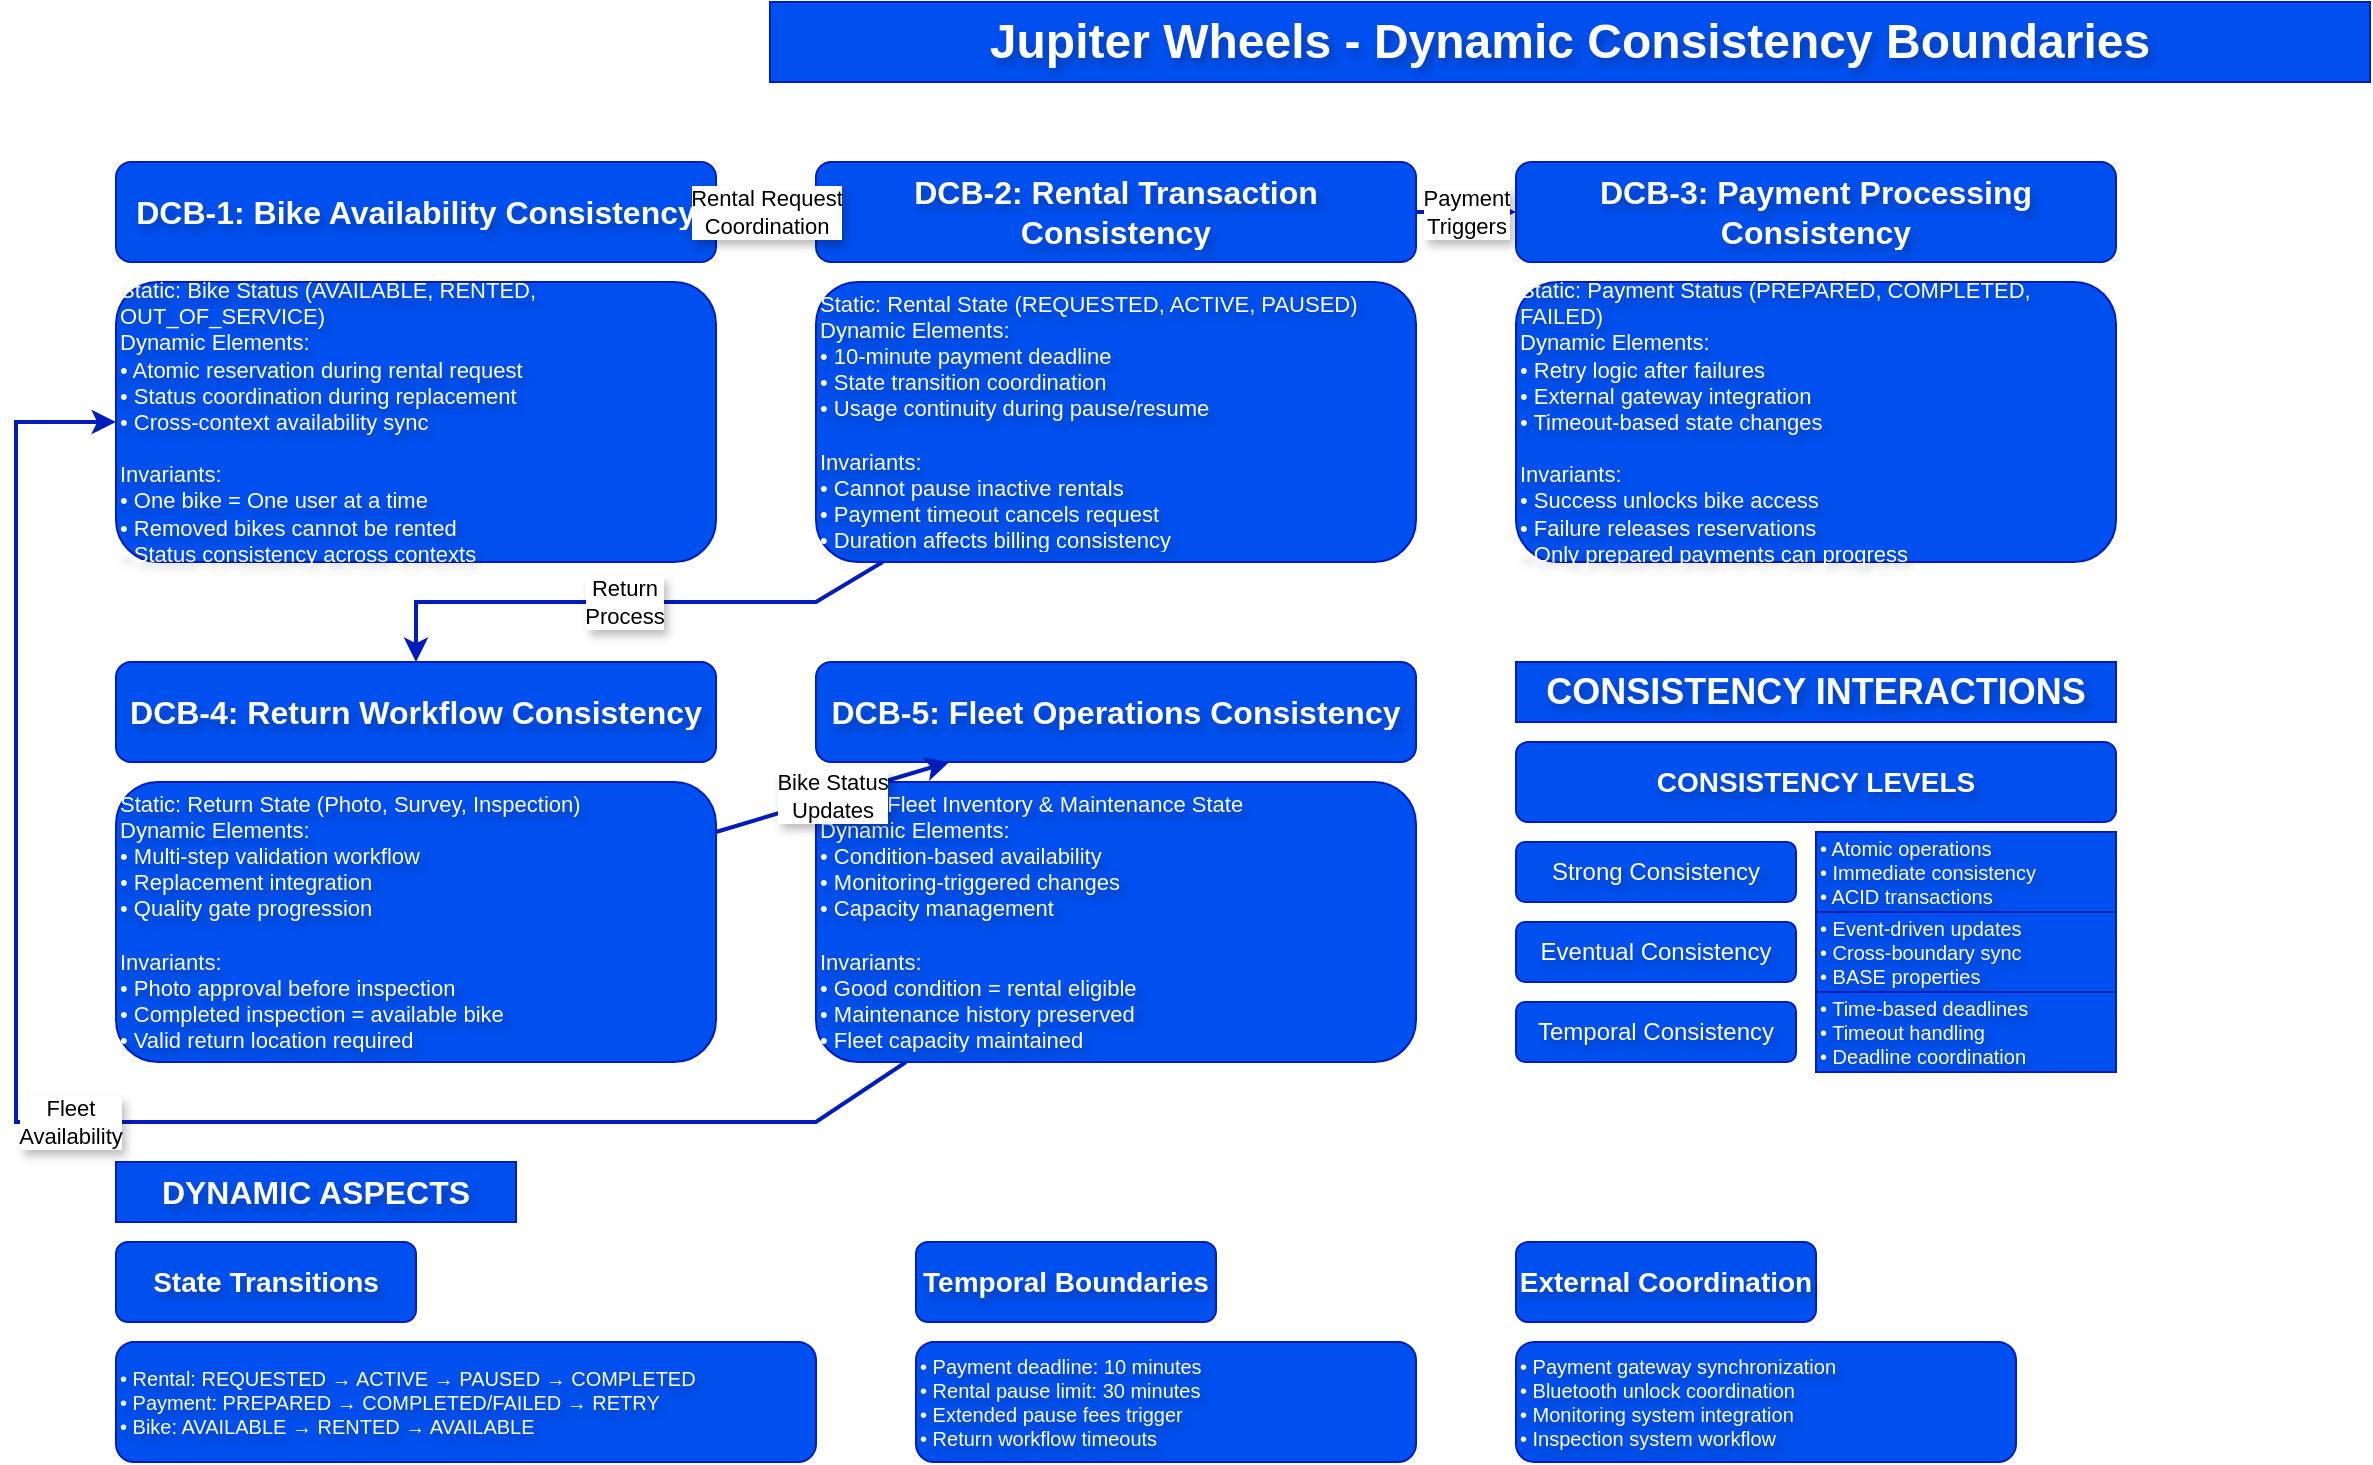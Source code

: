 <mxfile version="28.2.7">
  <diagram id="XS-wpbxGZWswODQf4VbH" name="Page-1">
    <mxGraphModel dx="1155" dy="846" grid="1" gridSize="10" guides="1" tooltips="1" connect="1" arrows="1" fold="1" page="1" pageScale="1" pageWidth="1654" pageHeight="2339" math="0" shadow="0">
      <root>
        <mxCell id="0" />
        <mxCell id="1" parent="0" />
        <mxCell id="title" value="Jupiter Wheels - Dynamic Consistency Boundaries" style="text;html=1;strokeColor=#001DBC;fillColor=#0050ef;align=center;verticalAlign=middle;whiteSpace=wrap;rounded=0;fontSize=24;fontStyle=1;fontColor=#ffffff;textShadow=1;" parent="1" vertex="1">
          <mxGeometry x="427" y="20" width="800" height="40" as="geometry" />
        </mxCell>
        <mxCell id="dcb1" value="DCB-1: Bike Availability Consistency" style="rounded=1;whiteSpace=wrap;html=1;fillColor=#0050ef;strokeColor=#001DBC;fontSize=16;fontStyle=1;fontColor=#ffffff;textShadow=1;" parent="1" vertex="1">
          <mxGeometry x="100" y="100" width="300" height="50" as="geometry" />
        </mxCell>
        <mxCell id="dcb1_details" value="Static: Bike Status (AVAILABLE, RENTED, OUT_OF_SERVICE)&#xa;Dynamic Elements:&#xa;• Atomic reservation during rental request&#xa;• Status coordination during replacement&#xa;• Cross-context availability sync&#xa;&#xa;Invariants:&#xa;• One bike = One user at a time&#xa;• Removed bikes cannot be rented&#xa;• Status consistency across contexts" style="rounded=1;whiteSpace=wrap;html=1;fillColor=#0050ef;strokeColor=#001DBC;fontSize=11;align=left;fontColor=#ffffff;textShadow=1;" parent="1" vertex="1">
          <mxGeometry x="100" y="160" width="300" height="140" as="geometry" />
        </mxCell>
        <mxCell id="dcb2" value="DCB-2: Rental Transaction Consistency" style="rounded=1;whiteSpace=wrap;html=1;fillColor=#0050ef;strokeColor=#001DBC;fontSize=16;fontStyle=1;fontColor=#ffffff;textShadow=1;" parent="1" vertex="1">
          <mxGeometry x="450" y="100" width="300" height="50" as="geometry" />
        </mxCell>
        <mxCell id="dcb2_details" value="Static: Rental State (REQUESTED, ACTIVE, PAUSED)&#xa;Dynamic Elements:&#xa;• 10-minute payment deadline&#xa;• State transition coordination&#xa;• Usage continuity during pause/resume&#xa;&#xa;Invariants:&#xa;• Cannot pause inactive rentals&#xa;• Payment timeout cancels request&#xa;• Duration affects billing consistency" style="rounded=1;whiteSpace=wrap;html=1;fillColor=#0050ef;strokeColor=#001DBC;fontSize=11;align=left;fontColor=#ffffff;textShadow=1;" parent="1" vertex="1">
          <mxGeometry x="450" y="160" width="300" height="140" as="geometry" />
        </mxCell>
        <mxCell id="dcb3" value="DCB-3: Payment Processing Consistency" style="rounded=1;whiteSpace=wrap;html=1;fillColor=#0050ef;strokeColor=#001DBC;fontSize=16;fontStyle=1;fontColor=#ffffff;textShadow=1;" parent="1" vertex="1">
          <mxGeometry x="800" y="100" width="300" height="50" as="geometry" />
        </mxCell>
        <mxCell id="dcb3_details" value="Static: Payment Status (PREPARED, COMPLETED, FAILED)&#xa;Dynamic Elements:&#xa;• Retry logic after failures&#xa;• External gateway integration&#xa;• Timeout-based state changes&#xa;&#xa;Invariants:&#xa;• Success unlocks bike access&#xa;• Failure releases reservations&#xa;• Only prepared payments can progress" style="rounded=1;whiteSpace=wrap;html=1;fillColor=#0050ef;strokeColor=#001DBC;fontSize=11;align=left;fontColor=#ffffff;textShadow=1;" parent="1" vertex="1">
          <mxGeometry x="800" y="160" width="300" height="140" as="geometry" />
        </mxCell>
        <mxCell id="dcb4" value="DCB-4: Return Workflow Consistency" style="rounded=1;whiteSpace=wrap;html=1;fillColor=#0050ef;strokeColor=#001DBC;fontSize=16;fontStyle=1;fontColor=#ffffff;textShadow=1;" parent="1" vertex="1">
          <mxGeometry x="100" y="350" width="300" height="50" as="geometry" />
        </mxCell>
        <mxCell id="dcb4_details" value="Static: Return State (Photo, Survey, Inspection)&#xa;Dynamic Elements:&#xa;• Multi-step validation workflow&#xa;• Replacement integration&#xa;• Quality gate progression&#xa;&#xa;Invariants:&#xa;• Photo approval before inspection&#xa;• Completed inspection = available bike&#xa;• Valid return location required" style="rounded=1;whiteSpace=wrap;html=1;fillColor=#0050ef;strokeColor=#001DBC;fontSize=11;align=left;fontColor=#ffffff;textShadow=1;" parent="1" vertex="1">
          <mxGeometry x="100" y="410" width="300" height="140" as="geometry" />
        </mxCell>
        <mxCell id="dcb5" value="DCB-5: Fleet Operations Consistency" style="rounded=1;whiteSpace=wrap;html=1;fillColor=#0050ef;strokeColor=#001DBC;fontSize=16;fontStyle=1;fontColor=#ffffff;textShadow=1;" parent="1" vertex="1">
          <mxGeometry x="450" y="350" width="300" height="50" as="geometry" />
        </mxCell>
        <mxCell id="dcb5_details" value="Static: Fleet Inventory &amp; Maintenance State&#xa;Dynamic Elements:&#xa;• Condition-based availability&#xa;• Monitoring-triggered changes&#xa;• Capacity management&#xa;&#xa;Invariants:&#xa;• Good condition = rental eligible&#xa;• Maintenance history preserved&#xa;• Fleet capacity maintained" style="rounded=1;whiteSpace=wrap;html=1;fillColor=#0050ef;strokeColor=#001DBC;fontSize=11;align=left;fontColor=#ffffff;textShadow=1;" parent="1" vertex="1">
          <mxGeometry x="450" y="410" width="300" height="140" as="geometry" />
        </mxCell>
        <mxCell id="interactions_title" value="CONSISTENCY INTERACTIONS" style="text;html=1;strokeColor=#001DBC;fillColor=#0050ef;align=center;verticalAlign=middle;whiteSpace=wrap;rounded=0;fontSize=18;fontStyle=1;fontColor=#ffffff;textShadow=1;" parent="1" vertex="1">
          <mxGeometry x="800" y="350" width="300" height="30" as="geometry" />
        </mxCell>
        <mxCell id="arrow1" value="Rental Request&#xa;Coordination" style="endArrow=classic;html=1;rounded=0;strokeColor=#001DBC;strokeWidth=2;fillColor=#0050ef;textShadow=1;" parent="1" source="dcb1" target="dcb2" edge="1">
          <mxGeometry width="50" height="50" relative="1" as="geometry">
            <mxPoint x="400" y="125" as="sourcePoint" />
            <mxPoint x="450" y="125" as="targetPoint" />
          </mxGeometry>
        </mxCell>
        <mxCell id="arrow2" value="Payment&#xa;Triggers" style="endArrow=classic;html=1;rounded=0;strokeColor=#001DBC;strokeWidth=2;fillColor=#0050ef;textShadow=1;" parent="1" source="dcb2" target="dcb3" edge="1">
          <mxGeometry width="50" height="50" relative="1" as="geometry">
            <mxPoint x="750" y="125" as="sourcePoint" />
            <mxPoint x="800" y="125" as="targetPoint" />
          </mxGeometry>
        </mxCell>
        <mxCell id="arrow3" value="Return&#xa;Process" style="endArrow=classic;html=1;rounded=0;strokeColor=#001DBC;strokeWidth=2;fillColor=#0050ef;textShadow=1;" parent="1" source="dcb2_details" target="dcb4" edge="1">
          <mxGeometry width="50" height="50" relative="1" as="geometry">
            <mxPoint x="450" y="300" as="sourcePoint" />
            <mxPoint x="300" y="350" as="targetPoint" />
            <Array as="points">
              <mxPoint x="450" y="320" />
              <mxPoint x="250" y="320" />
            </Array>
          </mxGeometry>
        </mxCell>
        <mxCell id="arrow4" value="Bike Status&#xa;Updates" style="endArrow=classic;html=1;rounded=0;strokeColor=#001DBC;strokeWidth=2;fillColor=#0050ef;textShadow=1;" parent="1" source="dcb4_details" target="dcb5" edge="1">
          <mxGeometry width="50" height="50" relative="1" as="geometry">
            <mxPoint x="400" y="480" as="sourcePoint" />
            <mxPoint x="450" y="480" as="targetPoint" />
          </mxGeometry>
        </mxCell>
        <mxCell id="arrow5" value="Fleet&#xa;Availability" style="endArrow=classic;html=1;rounded=0;strokeColor=#001DBC;strokeWidth=2;fillColor=#0050ef;textShadow=1;" parent="1" source="dcb5_details" target="dcb1_details" edge="1">
          <mxGeometry width="50" height="50" relative="1" as="geometry">
            <mxPoint x="450" y="480" as="sourcePoint" />
            <mxPoint x="250" y="300" as="targetPoint" />
            <Array as="points">
              <mxPoint x="450" y="580" />
              <mxPoint x="50" y="580" />
              <mxPoint x="50" y="230" />
            </Array>
          </mxGeometry>
        </mxCell>
        <mxCell id="legend_title" value="CONSISTENCY LEVELS" style="rounded=1;whiteSpace=wrap;html=1;fillColor=#0050ef;strokeColor=#001DBC;fontSize=14;fontStyle=1;fontColor=#ffffff;textShadow=1;" parent="1" vertex="1">
          <mxGeometry x="800" y="390" width="300" height="40" as="geometry" />
        </mxCell>
        <mxCell id="strong_consistency" value="Strong Consistency" style="rounded=1;whiteSpace=wrap;html=1;fillColor=#0050ef;strokeColor=#001DBC;fontSize=12;fontColor=#ffffff;textShadow=1;" parent="1" vertex="1">
          <mxGeometry x="800" y="440" width="140" height="30" as="geometry" />
        </mxCell>
        <mxCell id="strong_desc" value="• Atomic operations&#xa;• Immediate consistency&#xa;• ACID transactions" style="rounded=0;whiteSpace=wrap;html=1;fillColor=#0050ef;strokeColor=#001DBC;fontSize=10;align=left;fontColor=#ffffff;textShadow=1;" parent="1" vertex="1">
          <mxGeometry x="950" y="435" width="150" height="40" as="geometry" />
        </mxCell>
        <mxCell id="eventual_consistency" value="Eventual Consistency" style="rounded=1;whiteSpace=wrap;html=1;fillColor=#0050ef;strokeColor=#001DBC;fontSize=12;fontColor=#ffffff;textShadow=1;" parent="1" vertex="1">
          <mxGeometry x="800" y="480" width="140" height="30" as="geometry" />
        </mxCell>
        <mxCell id="eventual_desc" value="• Event-driven updates&#xa;• Cross-boundary sync&#xa;• BASE properties" style="rounded=0;whiteSpace=wrap;html=1;fillColor=#0050ef;strokeColor=#001DBC;fontSize=10;align=left;fontColor=#ffffff;textShadow=1;" parent="1" vertex="1">
          <mxGeometry x="950" y="475" width="150" height="40" as="geometry" />
        </mxCell>
        <mxCell id="temporal_consistency" value="Temporal Consistency" style="rounded=1;whiteSpace=wrap;html=1;fillColor=#0050ef;strokeColor=#001DBC;fontSize=12;fontColor=#ffffff;textShadow=1;" parent="1" vertex="1">
          <mxGeometry x="800" y="520" width="140" height="30" as="geometry" />
        </mxCell>
        <mxCell id="temporal_desc" value="• Time-based deadlines&#xa;• Timeout handling&#xa;• Deadline coordination" style="rounded=0;whiteSpace=wrap;html=1;fillColor=#0050ef;strokeColor=#001DBC;fontSize=10;align=left;fontColor=#ffffff;textShadow=1;" parent="1" vertex="1">
          <mxGeometry x="950" y="515" width="150" height="40" as="geometry" />
        </mxCell>
        <mxCell id="dynamic_title" value="DYNAMIC ASPECTS" style="text;html=1;strokeColor=#001DBC;fillColor=#0050ef;align=center;verticalAlign=middle;whiteSpace=wrap;rounded=0;fontSize=16;fontStyle=1;fontColor=#ffffff;textShadow=1;" parent="1" vertex="1">
          <mxGeometry x="100" y="600" width="200" height="30" as="geometry" />
        </mxCell>
        <mxCell id="state_transitions" value="State Transitions" style="rounded=1;whiteSpace=wrap;html=1;fillColor=#0050ef;strokeColor=#001DBC;fontSize=14;fontStyle=1;fontColor=#ffffff;textShadow=1;" parent="1" vertex="1">
          <mxGeometry x="100" y="640" width="150" height="40" as="geometry" />
        </mxCell>
        <mxCell id="state_desc" value="• Rental: REQUESTED → ACTIVE → PAUSED → COMPLETED&#xa;• Payment: PREPARED → COMPLETED/FAILED → RETRY&#xa;• Bike: AVAILABLE → RENTED → AVAILABLE" style="rounded=1;whiteSpace=wrap;html=1;fillColor=#0050ef;strokeColor=#001DBC;fontSize=10;align=left;fontColor=#ffffff;textShadow=1;" parent="1" vertex="1">
          <mxGeometry x="100" y="690" width="350" height="60" as="geometry" />
        </mxCell>
        <mxCell id="temporal_bounds" value="Temporal Boundaries" style="rounded=1;whiteSpace=wrap;html=1;fillColor=#0050ef;strokeColor=#001DBC;fontSize=14;fontStyle=1;fontColor=#ffffff;textShadow=1;" parent="1" vertex="1">
          <mxGeometry x="500" y="640" width="150" height="40" as="geometry" />
        </mxCell>
        <mxCell id="temporal_bounds_desc" value="• Payment deadline: 10 minutes&#xa;• Rental pause limit: 30 minutes&#xa;• Extended pause fees trigger&#xa;• Return workflow timeouts" style="rounded=1;whiteSpace=wrap;html=1;fillColor=#0050ef;strokeColor=#001DBC;fontSize=10;align=left;fontColor=#ffffff;textShadow=1;" parent="1" vertex="1">
          <mxGeometry x="500" y="690" width="250" height="60" as="geometry" />
        </mxCell>
        <mxCell id="external_coordination" value="External Coordination" style="rounded=1;whiteSpace=wrap;html=1;fillColor=#0050ef;strokeColor=#001DBC;fontSize=14;fontStyle=1;fontColor=#ffffff;textShadow=1;" parent="1" vertex="1">
          <mxGeometry x="800" y="640" width="150" height="40" as="geometry" />
        </mxCell>
        <mxCell id="external_desc" value="• Payment gateway synchronization&#xa;• Bluetooth unlock coordination&#xa;• Monitoring system integration&#xa;• Inspection system workflow" style="rounded=1;whiteSpace=wrap;html=1;fillColor=#0050ef;strokeColor=#001DBC;fontSize=10;align=left;fontColor=#ffffff;textShadow=1;" parent="1" vertex="1">
          <mxGeometry x="800" y="690" width="250" height="60" as="geometry" />
        </mxCell>
      </root>
    </mxGraphModel>
  </diagram>
</mxfile>
